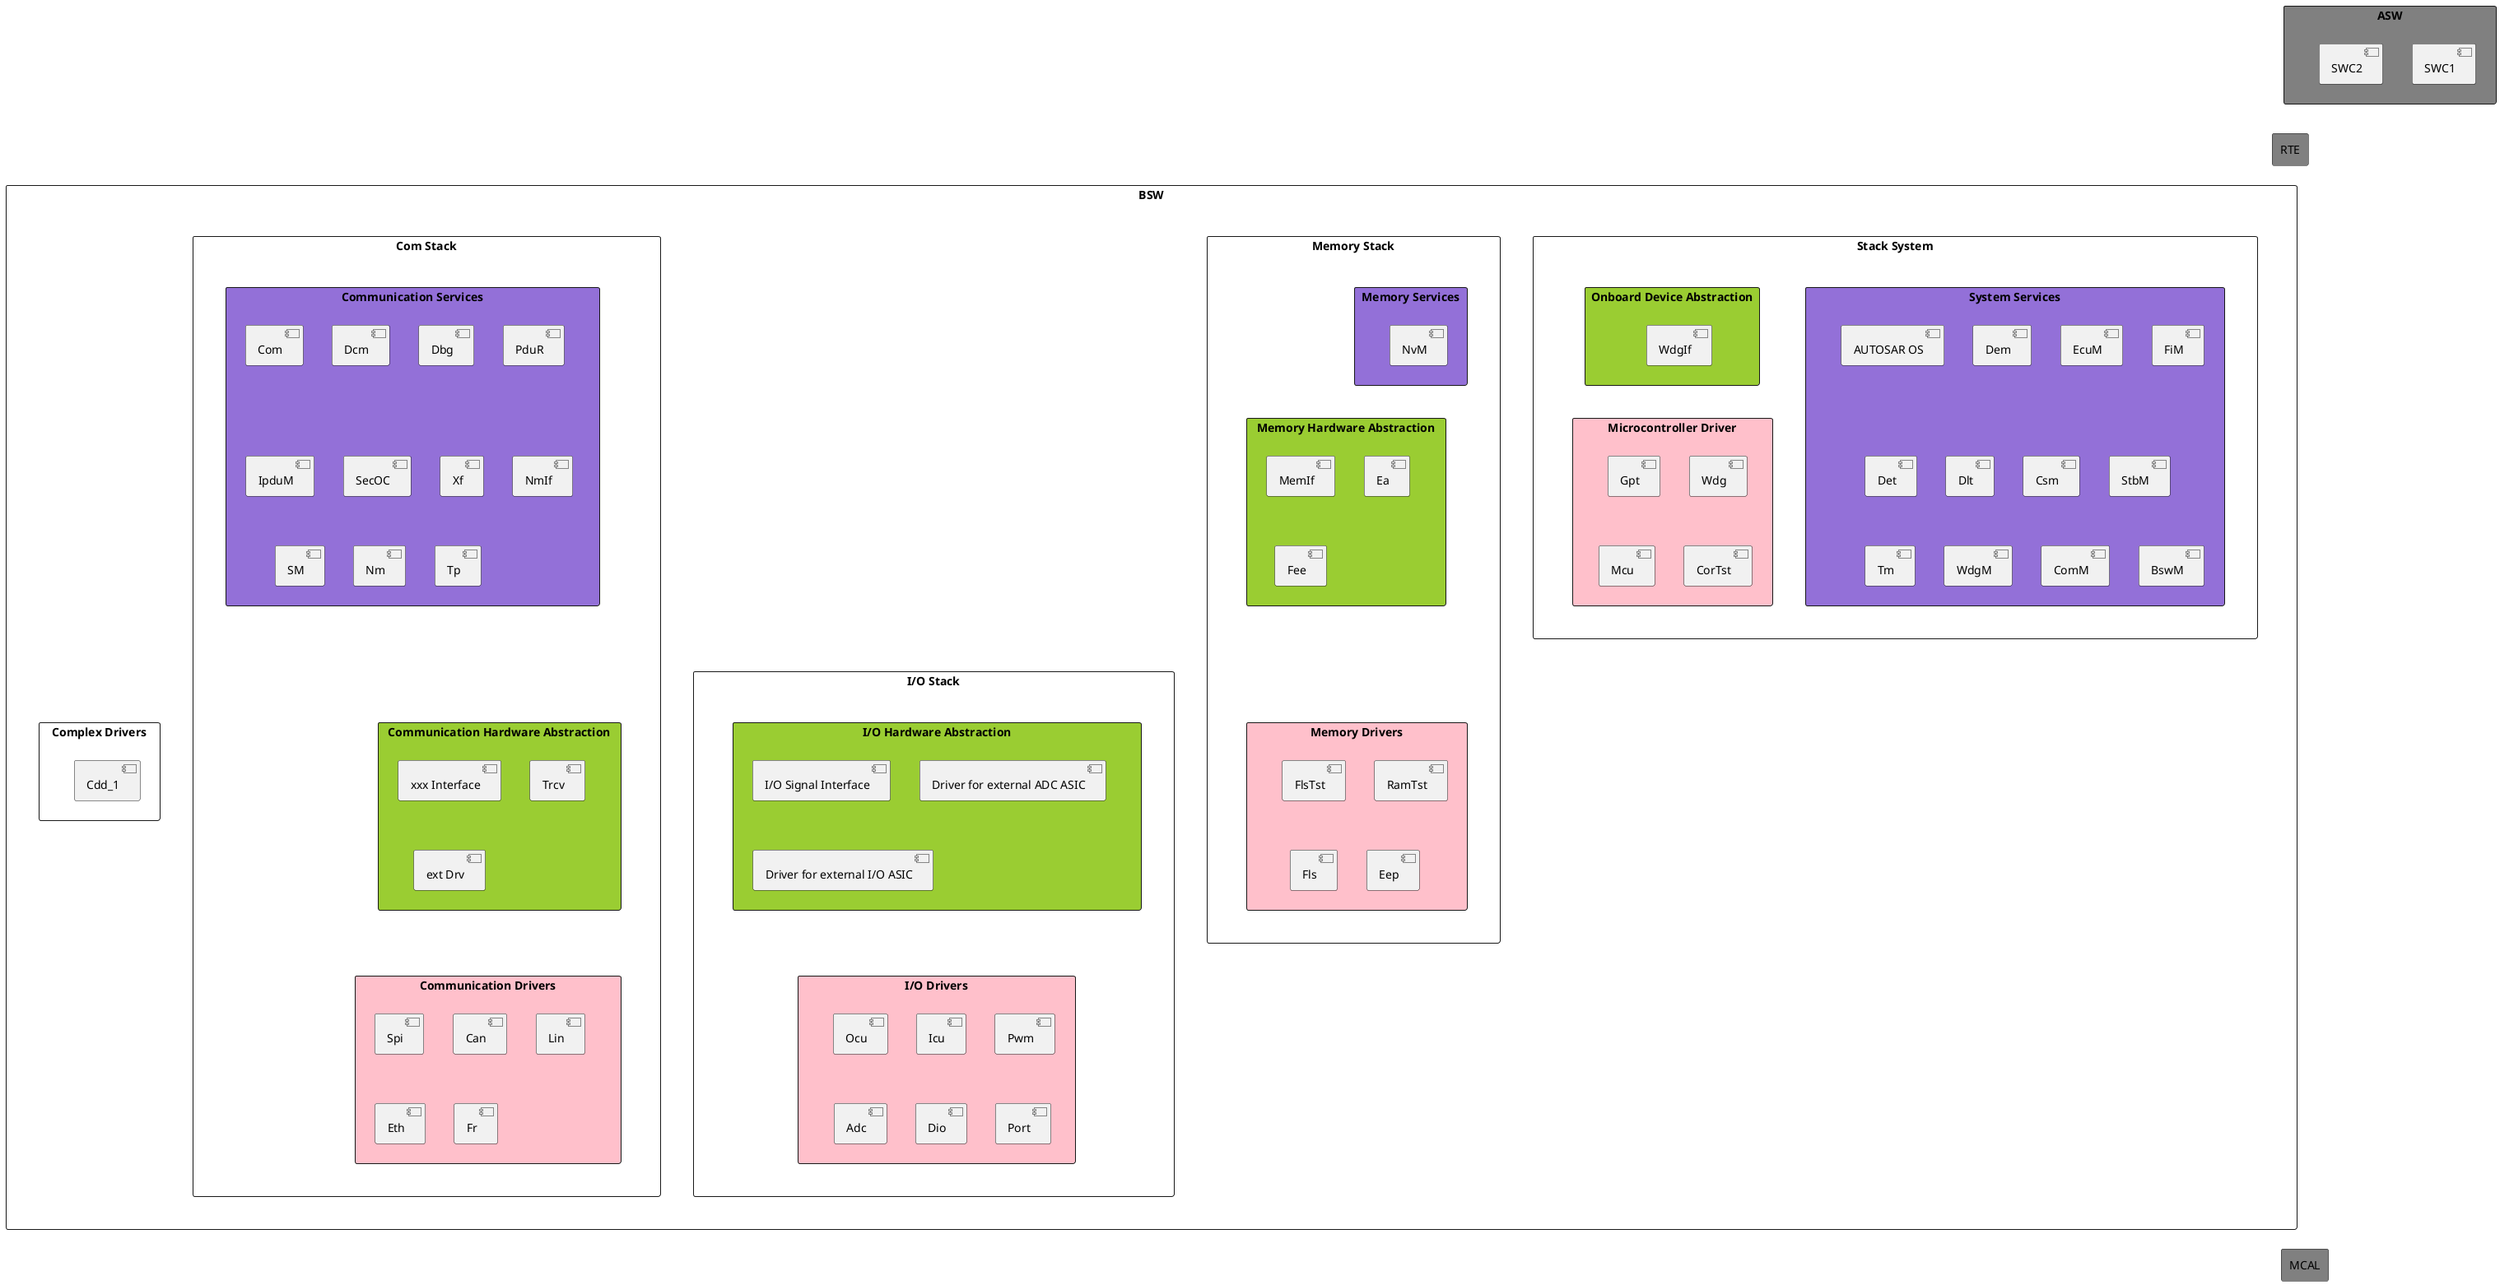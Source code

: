 @startuml
/'AUTOSAR SW layers include: 
- System Services
- Onboard Device Abstraction
- Microcontroller Driver
- Memory Services
- Memory Hardware Abstraction
- Memory Drivers
- Communication Services
- Communication Hardware Abstraction
- Communication Drivers
- I/O Hardware Abstraction
- I/O Drivers
- Complex Drivers'/

/'ASW: application software layer'/
rectangle "ASW" #gray {
[SWC1]
[SWC2]
}

/'RTE: run-time environment layer'/
rectangle "RTE" #gray

/'BSW: basic software layer'/
rectangle "BSW" {
    rectangle "Stack System" {
        rectangle "System Services" #MediumPurple {
            [AUTOSAR OS] /'AUTOSAR operationing system'/
            [Dem] /'Diagnostic Event Manager'/
            [EcuM] /'ECU State Manager'/
            [FiM] /'Function Inhibition Manager'/
            [Det] /'Default Error Tracer'/
            [Dlt] /'Diagnostic Log and Trace'/
            [Csm] /'Crypto Service Manager'/
            [StbM] /'Synchronized Time-Base Manager'/
            [Tm] /'Time Service'/
            [WdgM] /'Watchdog Manager'/
            [ComM] /'COM Manager'/
            [BswM] /'BSW Mode Manager'/
        }
        rectangle "Onboard Device Abstraction" #YellowGreen {
            [WdgIf] /'Watchdog Interface'/
        }
        rectangle "Microcontroller Driver" #Pink {
            [Gpt] /'General Purpose Timer Driver'/
            [Wdg] /'Watchdog Driver'/
            [Mcu] /'Microcontroller Driver'/
            [CorTst] /'Core Test'/
        }

        "System Services" -[hidden]> "Onboard Device Abstraction"
        "System Services" -[hidden]> "Microcontroller Driver"
        "Onboard Device Abstraction" --[hidden]> "Microcontroller Driver"
    }

    "Stack System" -[hidden]> "Memory Stack"

    rectangle "Memory Stack" {
        rectangle "Memory Services" #MediumPurple {
            [NvM] /'NVRAM Manager'/
        }
        rectangle "Memory Hardware Abstraction" #YellowGreen {
            [MemIf] /'Memory Abstraction Interface'/
            [Ea] /'EEPROM Abstraction'/
            [Fee] /'Flash EEPROM Emulation'/
        }    
        rectangle "Memory Drivers" #Pink {
            [FlsTst] /'Flash Test'/
            [RamTst] /'RAM Test'/
            [Fls] /'Flash Driver'/
            [Eep] /'EEPROM Driver'/
        }

        "Memory Services" --[hidden]> "Memory Hardware Abstraction"
        "Memory Hardware Abstraction" ---[hidden]> "Memory Drivers"
    }

    rectangle "Com Stack" {
        rectangle "Communication Services" #MediumPurple {
            [Com] /'Communication'/
            [Dcm] /'Diagnostic Communication Manager'/
            [Dbg] /'debug'/
            [PduR] /'PDU Router'/
            [IpduM] /'IPDU Multiplexer'/
            [SecOC] /'Secure Onboard Communication'/
            [Xf] /'Transformer'/
            [NmIf] /'Network Management Interface'/
            [SM] /'State Manager'/
            [Nm] /'Network Management'/
            [Tp] /'Transport Layer'/
        }
        rectangle "Communication Hardware Abstraction" #YellowGreen {
            [xxx Interface]
            [Trcv] /'Tranceiver Driver'/
            [ext Drv] /'external driver'/
        }
        rectangle "Communication Drivers" #Pink {
            [Spi] /'SPI Handler Driver'/
            [Can] /'CAN Driver'/
            [Lin] /'LIN Driver'/
            [Eth] /'Ethernet Driver'/
            [Fr] /'FlexRay Driver'/
        }

        "Communication Services" ----[hidden]> "Communication Hardware Abstraction"
        "Communication Hardware Abstraction" ---[hidden]> "Communication Drivers"
    }

    "Memory Stack" -[hidden]> "Com Stack"

    rectangle "I/O Stack" {
        rectangle "I/O Hardware Abstraction" #YellowGreen {
            [I/O Signal Interface]
            [Driver for external ADC ASIC]
            [Driver for external I/O ASIC]
        }
        rectangle "I/O Drivers" #Pink {
            [Ocu] /'Output Compare Driver'/
            [Icu] /'Input Capture Unit Driver'/
            [Pwm] /'PWM Driver'/
            [Adc] /'ADC Driver'/
            [Dio] /'Digital Input/Output Driver'/
            [Port] /'Port Driver'/
        }

        "I/O Hardware Abstraction" ---[hidden]> "I/O Drivers"
    }

    "Com Stack" --[hidden]> "I/O Stack"
  
    rectangle "Complex Drivers" {
        [Cdd_1]
    }

    "I/O Stack" -[hidden]> "Complex Drivers"
}

rectangle "MCAL" #gray /'Microcontroller Abstraction Layer'/

ASW --[hidden]> RTE
RTE --[hidden]> BSW
BSW --------[hidden]> MCAL

"Communication Hardware Abstraction" -[hidden]> "I/O Hardware Abstraction"
"Communication Drivers" -[hidden]> "I/O Drivers"

@enduml